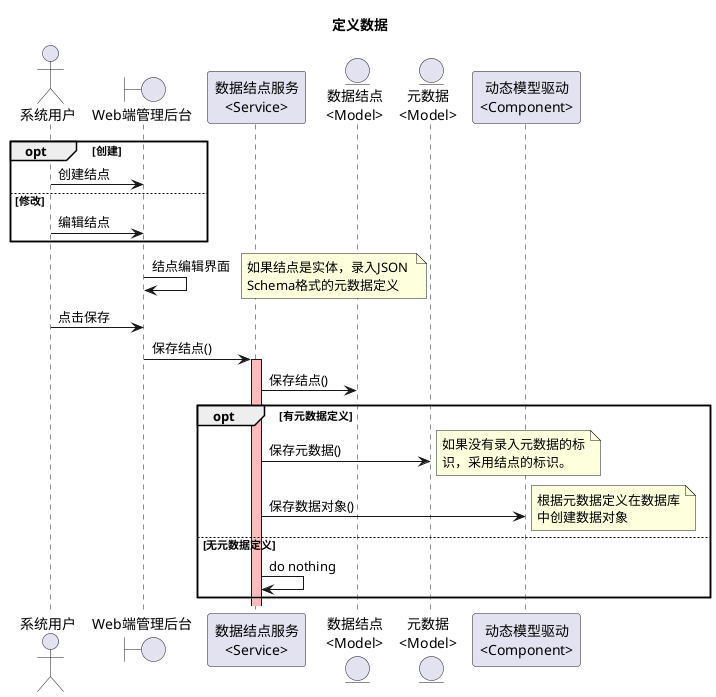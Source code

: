 @startuml 定义数据

title 定义数据

actor 系统用户 as sysuser
boundary Web端管理后台 as frontend
participant "数据结点服务\n<Service>" as dataNodeService
entity "数据结点\n<Model>" as dataNodeModel
entity "元数据\n<Model>" as dataSchemaModel
participant "动态模型驱动\n<Component>" as dynamicModelComponent

opt 创建
    sysuser -> frontend: 创建结点
else 修改
    sysuser -> frontend: 编辑结点
end

frontend -> frontend: 结点编辑界面
note right 
如果结点是实体，录入JSON 
Schema格式的元数据定义
end note
sysuser -> frontend: 点击保存
frontend -> dataNodeService: 保存结点()
activate dataNodeService #FFBBBB

dataNodeService -> dataNodeModel: 保存结点()

opt 有元数据定义

dataNodeService -> dataSchemaModel: 保存元数据()
note right
如果没有录入元数据的标
识，采用结点的标识。
end note

dataNodeService -> dynamicModelComponent: 保存数据对象()
note right
根据元数据定义在数据库
中创建数据对象
end note

else 无元数据定义

dataNodeService -> dataNodeService: do nothing
end

@enduml

@startuml 录入数据

title 录入数据

actor 系统用户 as sysuser
boundary Web端管理后台 as frontend
participant "数据结点服务\n<Service>" as dataNodeService
participant "数据资源服务\n<Service>" as dataResourceService
entity "数据结点\n<Model>" as dataNodeModel
entity "元数据\n<Model>" as dataSchemaModel
participant "动态模型驱动\n<Component>" as dynamicModelComponent

== 打开导航栏 ==

sysuser --> frontend: 打开首页
frontend --> frontend: 左边导航栏显示菜单栏目
frontend --> dataNodeService: 查询结点(所有)
dataNodeService -> dataNodeModel: 批量查询(所有)

== 点击栏目 ==

sysuser -> frontend: 选择栏目
frontend --> dataResourceService: 批量查询(结点路径, 分页查询)
activate dataResourceService #FFBBBB
note right
结点路径，以英文标识组成的
当前数据结点，使用’/‘分割,
’/api/resources‘作为数据结点资源的根路径。
举例:/api/resources/article/xx
’article‘，是结点标识，关联到某个元数据。article，是实体结点。
’xxx‘，article的某个目录
end note

dataResourceService --> dataSchemaModel: 查询元数据(实体结点标识)
dataResourceService --> dynamicModelComponent: 批量查询(结点路径)
dataResourceService --> dataResourceService: 数据转换
deactivate dataResourceService

== 录入数据 ==

sysuser --> frontend: 保存数据
frontend --> dataResourceService: 保存单个(结点路径)
activate dataResourceService #FFBBBB
dataResourceService --> dataSchemaModel: 查询元数据(实体结点标识)
dataResourceService --> dataResourceService: 校验数据
dataResourceService --> dynamicModelComponent: 保存数据(结点路径)
deactivate dataResourceService

@enduml

@startuml 渲染网页

actor "普通用户" as commonuser
boundary "Web渲染服务" as renderSerivce
participant "数据结点服务\n<Service>" as dataNodeService
participant "数据资源服务\n<Service>" as dataResourceService
entity "数据结点\n<Model>" as dataNodeModel
entity "元数据\n<Model>" as dataSchemaModel
participant "动态模型驱动\n<Component>" as dynamicModelComponent

commonuser --> renderSerivce: 浏览网页
activate renderSerivce #FFBBBB

renderSerivce --> dataNodeService: 查询结点
activate dataNodeService #DarkSalmon
dataNodeService -> dataNodeModel: 查询结点(结点路径)
note right
结点路径，以英文标识组成的
当前数据结点，使用’/‘分割,
’/api/resources‘作为数据结点资源的根路径。
举例:/api/resources/article/xx
’article‘，是结点标识，关联到某个元数据。article，是实体结点。
’xxx‘，article的某个目录
end note
deactivate dataNodeService
renderSerivce --> dataResourceService: 查询数据资源(结点路径)
activate dataResourceService #DarkSalmon
dataResourceService --> dataSchemaModel: 查询元数据(实体结点标识)
dataResourceService --> dynamicModelComponent: 查询数据资源()
dataResourceService --> dataResourceService: 数据转换
deactivate dataResourceService
renderSerivce --> renderSerivce: 读取模板渲染
note right: ejs
deactivate renderSerivce

@enduml